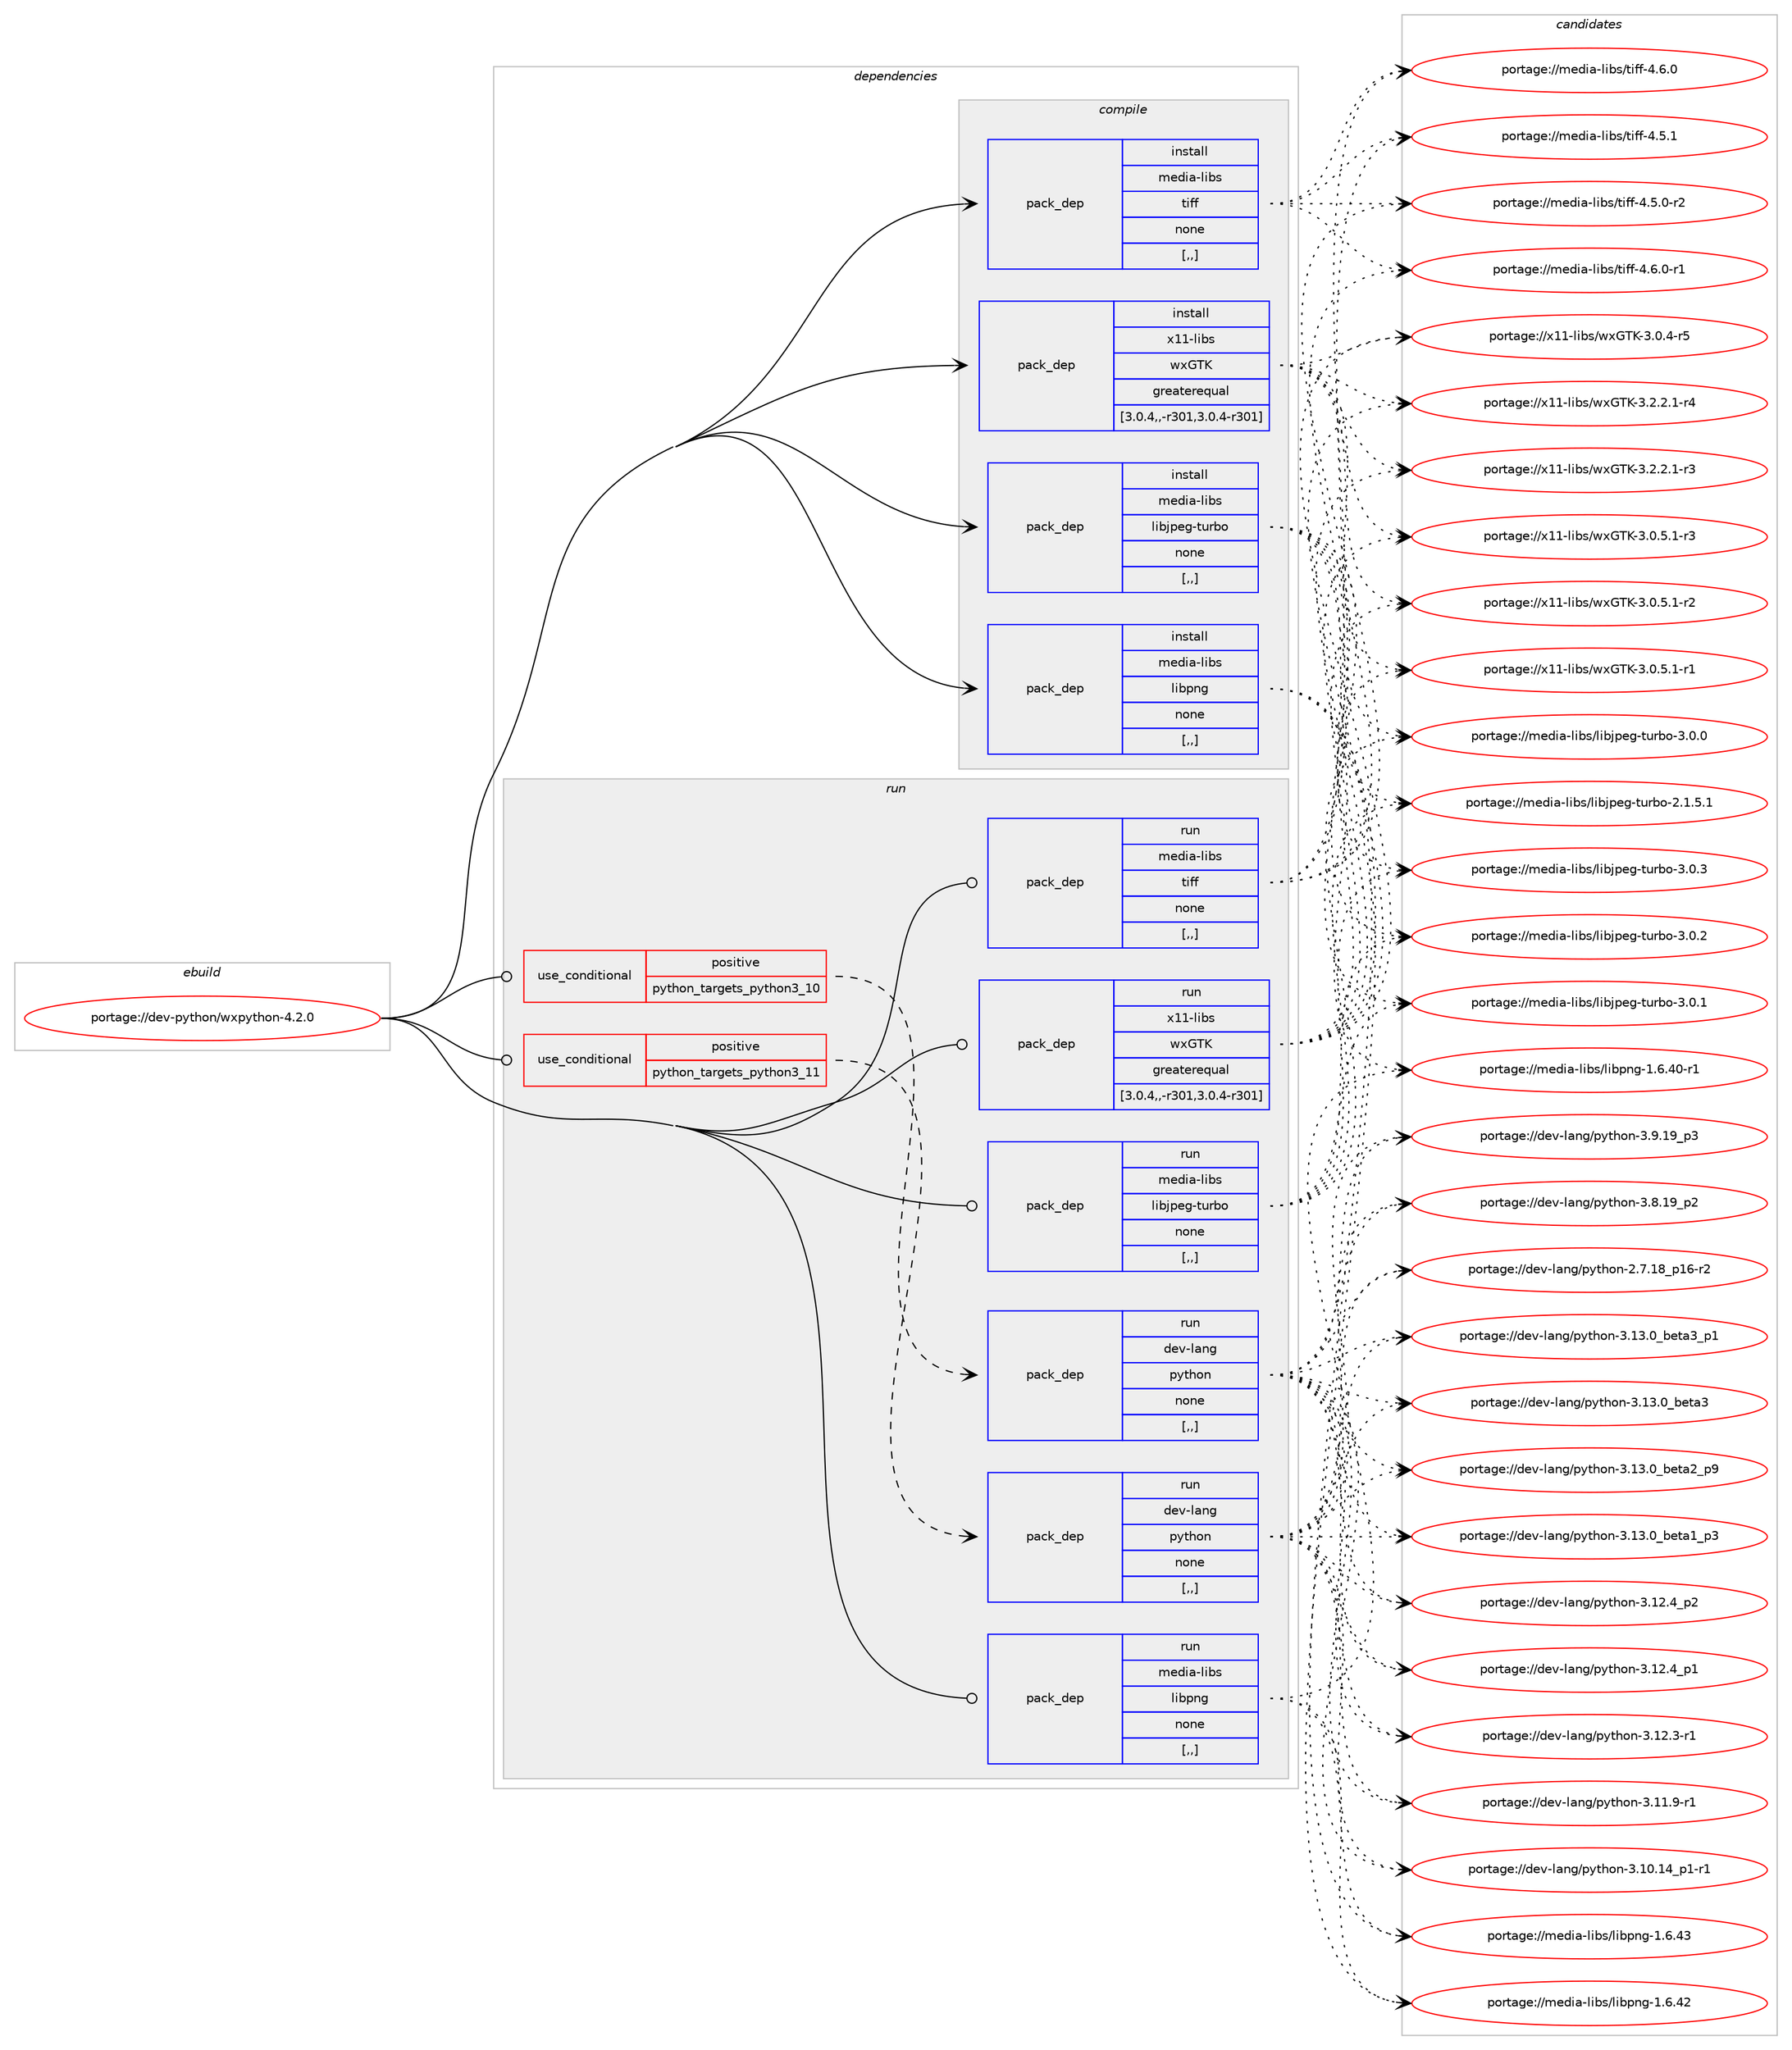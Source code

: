 digraph prolog {

# *************
# Graph options
# *************

newrank=true;
concentrate=true;
compound=true;
graph [rankdir=LR,fontname=Helvetica,fontsize=10,ranksep=1.5];#, ranksep=2.5, nodesep=0.2];
edge  [arrowhead=vee];
node  [fontname=Helvetica,fontsize=10];

# **********
# The ebuild
# **********

subgraph cluster_leftcol {
color=gray;
rank=same;
label=<<i>ebuild</i>>;
id [label="portage://dev-python/wxpython-4.2.0", color=red, width=4, href="../dev-python/wxpython-4.2.0.svg"];
}

# ****************
# The dependencies
# ****************

subgraph cluster_midcol {
color=gray;
label=<<i>dependencies</i>>;
subgraph cluster_compile {
fillcolor="#eeeeee";
style=filled;
label=<<i>compile</i>>;
subgraph pack124290 {
dependency166396 [label=<<TABLE BORDER="0" CELLBORDER="1" CELLSPACING="0" CELLPADDING="4" WIDTH="220"><TR><TD ROWSPAN="6" CELLPADDING="30">pack_dep</TD></TR><TR><TD WIDTH="110">install</TD></TR><TR><TD>media-libs</TD></TR><TR><TD>libjpeg-turbo</TD></TR><TR><TD>none</TD></TR><TR><TD>[,,]</TD></TR></TABLE>>, shape=none, color=blue];
}
id:e -> dependency166396:w [weight=20,style="solid",arrowhead="vee"];
subgraph pack124291 {
dependency166397 [label=<<TABLE BORDER="0" CELLBORDER="1" CELLSPACING="0" CELLPADDING="4" WIDTH="220"><TR><TD ROWSPAN="6" CELLPADDING="30">pack_dep</TD></TR><TR><TD WIDTH="110">install</TD></TR><TR><TD>media-libs</TD></TR><TR><TD>libpng</TD></TR><TR><TD>none</TD></TR><TR><TD>[,,]</TD></TR></TABLE>>, shape=none, color=blue];
}
id:e -> dependency166397:w [weight=20,style="solid",arrowhead="vee"];
subgraph pack124292 {
dependency166398 [label=<<TABLE BORDER="0" CELLBORDER="1" CELLSPACING="0" CELLPADDING="4" WIDTH="220"><TR><TD ROWSPAN="6" CELLPADDING="30">pack_dep</TD></TR><TR><TD WIDTH="110">install</TD></TR><TR><TD>media-libs</TD></TR><TR><TD>tiff</TD></TR><TR><TD>none</TD></TR><TR><TD>[,,]</TD></TR></TABLE>>, shape=none, color=blue];
}
id:e -> dependency166398:w [weight=20,style="solid",arrowhead="vee"];
subgraph pack124293 {
dependency166399 [label=<<TABLE BORDER="0" CELLBORDER="1" CELLSPACING="0" CELLPADDING="4" WIDTH="220"><TR><TD ROWSPAN="6" CELLPADDING="30">pack_dep</TD></TR><TR><TD WIDTH="110">install</TD></TR><TR><TD>x11-libs</TD></TR><TR><TD>wxGTK</TD></TR><TR><TD>greaterequal</TD></TR><TR><TD>[3.0.4,,-r301,3.0.4-r301]</TD></TR></TABLE>>, shape=none, color=blue];
}
id:e -> dependency166399:w [weight=20,style="solid",arrowhead="vee"];
}
subgraph cluster_compileandrun {
fillcolor="#eeeeee";
style=filled;
label=<<i>compile and run</i>>;
}
subgraph cluster_run {
fillcolor="#eeeeee";
style=filled;
label=<<i>run</i>>;
subgraph cond40845 {
dependency166400 [label=<<TABLE BORDER="0" CELLBORDER="1" CELLSPACING="0" CELLPADDING="4"><TR><TD ROWSPAN="3" CELLPADDING="10">use_conditional</TD></TR><TR><TD>positive</TD></TR><TR><TD>python_targets_python3_10</TD></TR></TABLE>>, shape=none, color=red];
subgraph pack124294 {
dependency166401 [label=<<TABLE BORDER="0" CELLBORDER="1" CELLSPACING="0" CELLPADDING="4" WIDTH="220"><TR><TD ROWSPAN="6" CELLPADDING="30">pack_dep</TD></TR><TR><TD WIDTH="110">run</TD></TR><TR><TD>dev-lang</TD></TR><TR><TD>python</TD></TR><TR><TD>none</TD></TR><TR><TD>[,,]</TD></TR></TABLE>>, shape=none, color=blue];
}
dependency166400:e -> dependency166401:w [weight=20,style="dashed",arrowhead="vee"];
}
id:e -> dependency166400:w [weight=20,style="solid",arrowhead="odot"];
subgraph cond40846 {
dependency166402 [label=<<TABLE BORDER="0" CELLBORDER="1" CELLSPACING="0" CELLPADDING="4"><TR><TD ROWSPAN="3" CELLPADDING="10">use_conditional</TD></TR><TR><TD>positive</TD></TR><TR><TD>python_targets_python3_11</TD></TR></TABLE>>, shape=none, color=red];
subgraph pack124295 {
dependency166403 [label=<<TABLE BORDER="0" CELLBORDER="1" CELLSPACING="0" CELLPADDING="4" WIDTH="220"><TR><TD ROWSPAN="6" CELLPADDING="30">pack_dep</TD></TR><TR><TD WIDTH="110">run</TD></TR><TR><TD>dev-lang</TD></TR><TR><TD>python</TD></TR><TR><TD>none</TD></TR><TR><TD>[,,]</TD></TR></TABLE>>, shape=none, color=blue];
}
dependency166402:e -> dependency166403:w [weight=20,style="dashed",arrowhead="vee"];
}
id:e -> dependency166402:w [weight=20,style="solid",arrowhead="odot"];
subgraph pack124296 {
dependency166404 [label=<<TABLE BORDER="0" CELLBORDER="1" CELLSPACING="0" CELLPADDING="4" WIDTH="220"><TR><TD ROWSPAN="6" CELLPADDING="30">pack_dep</TD></TR><TR><TD WIDTH="110">run</TD></TR><TR><TD>media-libs</TD></TR><TR><TD>libjpeg-turbo</TD></TR><TR><TD>none</TD></TR><TR><TD>[,,]</TD></TR></TABLE>>, shape=none, color=blue];
}
id:e -> dependency166404:w [weight=20,style="solid",arrowhead="odot"];
subgraph pack124297 {
dependency166405 [label=<<TABLE BORDER="0" CELLBORDER="1" CELLSPACING="0" CELLPADDING="4" WIDTH="220"><TR><TD ROWSPAN="6" CELLPADDING="30">pack_dep</TD></TR><TR><TD WIDTH="110">run</TD></TR><TR><TD>media-libs</TD></TR><TR><TD>libpng</TD></TR><TR><TD>none</TD></TR><TR><TD>[,,]</TD></TR></TABLE>>, shape=none, color=blue];
}
id:e -> dependency166405:w [weight=20,style="solid",arrowhead="odot"];
subgraph pack124298 {
dependency166406 [label=<<TABLE BORDER="0" CELLBORDER="1" CELLSPACING="0" CELLPADDING="4" WIDTH="220"><TR><TD ROWSPAN="6" CELLPADDING="30">pack_dep</TD></TR><TR><TD WIDTH="110">run</TD></TR><TR><TD>media-libs</TD></TR><TR><TD>tiff</TD></TR><TR><TD>none</TD></TR><TR><TD>[,,]</TD></TR></TABLE>>, shape=none, color=blue];
}
id:e -> dependency166406:w [weight=20,style="solid",arrowhead="odot"];
subgraph pack124299 {
dependency166407 [label=<<TABLE BORDER="0" CELLBORDER="1" CELLSPACING="0" CELLPADDING="4" WIDTH="220"><TR><TD ROWSPAN="6" CELLPADDING="30">pack_dep</TD></TR><TR><TD WIDTH="110">run</TD></TR><TR><TD>x11-libs</TD></TR><TR><TD>wxGTK</TD></TR><TR><TD>greaterequal</TD></TR><TR><TD>[3.0.4,,-r301,3.0.4-r301]</TD></TR></TABLE>>, shape=none, color=blue];
}
id:e -> dependency166407:w [weight=20,style="solid",arrowhead="odot"];
}
}

# **************
# The candidates
# **************

subgraph cluster_choices {
rank=same;
color=gray;
label=<<i>candidates</i>>;

subgraph choice124290 {
color=black;
nodesep=1;
choice10910110010597451081059811547108105981061121011034511611711498111455146484651 [label="portage://media-libs/libjpeg-turbo-3.0.3", color=red, width=4,href="../media-libs/libjpeg-turbo-3.0.3.svg"];
choice10910110010597451081059811547108105981061121011034511611711498111455146484650 [label="portage://media-libs/libjpeg-turbo-3.0.2", color=red, width=4,href="../media-libs/libjpeg-turbo-3.0.2.svg"];
choice10910110010597451081059811547108105981061121011034511611711498111455146484649 [label="portage://media-libs/libjpeg-turbo-3.0.1", color=red, width=4,href="../media-libs/libjpeg-turbo-3.0.1.svg"];
choice10910110010597451081059811547108105981061121011034511611711498111455146484648 [label="portage://media-libs/libjpeg-turbo-3.0.0", color=red, width=4,href="../media-libs/libjpeg-turbo-3.0.0.svg"];
choice109101100105974510810598115471081059810611210110345116117114981114550464946534649 [label="portage://media-libs/libjpeg-turbo-2.1.5.1", color=red, width=4,href="../media-libs/libjpeg-turbo-2.1.5.1.svg"];
dependency166396:e -> choice10910110010597451081059811547108105981061121011034511611711498111455146484651:w [style=dotted,weight="100"];
dependency166396:e -> choice10910110010597451081059811547108105981061121011034511611711498111455146484650:w [style=dotted,weight="100"];
dependency166396:e -> choice10910110010597451081059811547108105981061121011034511611711498111455146484649:w [style=dotted,weight="100"];
dependency166396:e -> choice10910110010597451081059811547108105981061121011034511611711498111455146484648:w [style=dotted,weight="100"];
dependency166396:e -> choice109101100105974510810598115471081059810611210110345116117114981114550464946534649:w [style=dotted,weight="100"];
}
subgraph choice124291 {
color=black;
nodesep=1;
choice109101100105974510810598115471081059811211010345494654465251 [label="portage://media-libs/libpng-1.6.43", color=red, width=4,href="../media-libs/libpng-1.6.43.svg"];
choice109101100105974510810598115471081059811211010345494654465250 [label="portage://media-libs/libpng-1.6.42", color=red, width=4,href="../media-libs/libpng-1.6.42.svg"];
choice1091011001059745108105981154710810598112110103454946544652484511449 [label="portage://media-libs/libpng-1.6.40-r1", color=red, width=4,href="../media-libs/libpng-1.6.40-r1.svg"];
dependency166397:e -> choice109101100105974510810598115471081059811211010345494654465251:w [style=dotted,weight="100"];
dependency166397:e -> choice109101100105974510810598115471081059811211010345494654465250:w [style=dotted,weight="100"];
dependency166397:e -> choice1091011001059745108105981154710810598112110103454946544652484511449:w [style=dotted,weight="100"];
}
subgraph choice124292 {
color=black;
nodesep=1;
choice109101100105974510810598115471161051021024552465446484511449 [label="portage://media-libs/tiff-4.6.0-r1", color=red, width=4,href="../media-libs/tiff-4.6.0-r1.svg"];
choice10910110010597451081059811547116105102102455246544648 [label="portage://media-libs/tiff-4.6.0", color=red, width=4,href="../media-libs/tiff-4.6.0.svg"];
choice10910110010597451081059811547116105102102455246534649 [label="portage://media-libs/tiff-4.5.1", color=red, width=4,href="../media-libs/tiff-4.5.1.svg"];
choice109101100105974510810598115471161051021024552465346484511450 [label="portage://media-libs/tiff-4.5.0-r2", color=red, width=4,href="../media-libs/tiff-4.5.0-r2.svg"];
dependency166398:e -> choice109101100105974510810598115471161051021024552465446484511449:w [style=dotted,weight="100"];
dependency166398:e -> choice10910110010597451081059811547116105102102455246544648:w [style=dotted,weight="100"];
dependency166398:e -> choice10910110010597451081059811547116105102102455246534649:w [style=dotted,weight="100"];
dependency166398:e -> choice109101100105974510810598115471161051021024552465346484511450:w [style=dotted,weight="100"];
}
subgraph choice124293 {
color=black;
nodesep=1;
choice120494945108105981154711912071847545514650465046494511452 [label="portage://x11-libs/wxGTK-3.2.2.1-r4", color=red, width=4,href="../x11-libs/wxGTK-3.2.2.1-r4.svg"];
choice120494945108105981154711912071847545514650465046494511451 [label="portage://x11-libs/wxGTK-3.2.2.1-r3", color=red, width=4,href="../x11-libs/wxGTK-3.2.2.1-r3.svg"];
choice120494945108105981154711912071847545514648465346494511451 [label="portage://x11-libs/wxGTK-3.0.5.1-r3", color=red, width=4,href="../x11-libs/wxGTK-3.0.5.1-r3.svg"];
choice120494945108105981154711912071847545514648465346494511450 [label="portage://x11-libs/wxGTK-3.0.5.1-r2", color=red, width=4,href="../x11-libs/wxGTK-3.0.5.1-r2.svg"];
choice120494945108105981154711912071847545514648465346494511449 [label="portage://x11-libs/wxGTK-3.0.5.1-r1", color=red, width=4,href="../x11-libs/wxGTK-3.0.5.1-r1.svg"];
choice12049494510810598115471191207184754551464846524511453 [label="portage://x11-libs/wxGTK-3.0.4-r5", color=red, width=4,href="../x11-libs/wxGTK-3.0.4-r5.svg"];
dependency166399:e -> choice120494945108105981154711912071847545514650465046494511452:w [style=dotted,weight="100"];
dependency166399:e -> choice120494945108105981154711912071847545514650465046494511451:w [style=dotted,weight="100"];
dependency166399:e -> choice120494945108105981154711912071847545514648465346494511451:w [style=dotted,weight="100"];
dependency166399:e -> choice120494945108105981154711912071847545514648465346494511450:w [style=dotted,weight="100"];
dependency166399:e -> choice120494945108105981154711912071847545514648465346494511449:w [style=dotted,weight="100"];
dependency166399:e -> choice12049494510810598115471191207184754551464846524511453:w [style=dotted,weight="100"];
}
subgraph choice124294 {
color=black;
nodesep=1;
choice10010111845108971101034711212111610411111045514649514648959810111697519511249 [label="portage://dev-lang/python-3.13.0_beta3_p1", color=red, width=4,href="../dev-lang/python-3.13.0_beta3_p1.svg"];
choice1001011184510897110103471121211161041111104551464951464895981011169751 [label="portage://dev-lang/python-3.13.0_beta3", color=red, width=4,href="../dev-lang/python-3.13.0_beta3.svg"];
choice10010111845108971101034711212111610411111045514649514648959810111697509511257 [label="portage://dev-lang/python-3.13.0_beta2_p9", color=red, width=4,href="../dev-lang/python-3.13.0_beta2_p9.svg"];
choice10010111845108971101034711212111610411111045514649514648959810111697499511251 [label="portage://dev-lang/python-3.13.0_beta1_p3", color=red, width=4,href="../dev-lang/python-3.13.0_beta1_p3.svg"];
choice100101118451089711010347112121116104111110455146495046529511250 [label="portage://dev-lang/python-3.12.4_p2", color=red, width=4,href="../dev-lang/python-3.12.4_p2.svg"];
choice100101118451089711010347112121116104111110455146495046529511249 [label="portage://dev-lang/python-3.12.4_p1", color=red, width=4,href="../dev-lang/python-3.12.4_p1.svg"];
choice100101118451089711010347112121116104111110455146495046514511449 [label="portage://dev-lang/python-3.12.3-r1", color=red, width=4,href="../dev-lang/python-3.12.3-r1.svg"];
choice100101118451089711010347112121116104111110455146494946574511449 [label="portage://dev-lang/python-3.11.9-r1", color=red, width=4,href="../dev-lang/python-3.11.9-r1.svg"];
choice100101118451089711010347112121116104111110455146494846495295112494511449 [label="portage://dev-lang/python-3.10.14_p1-r1", color=red, width=4,href="../dev-lang/python-3.10.14_p1-r1.svg"];
choice100101118451089711010347112121116104111110455146574649579511251 [label="portage://dev-lang/python-3.9.19_p3", color=red, width=4,href="../dev-lang/python-3.9.19_p3.svg"];
choice100101118451089711010347112121116104111110455146564649579511250 [label="portage://dev-lang/python-3.8.19_p2", color=red, width=4,href="../dev-lang/python-3.8.19_p2.svg"];
choice100101118451089711010347112121116104111110455046554649569511249544511450 [label="portage://dev-lang/python-2.7.18_p16-r2", color=red, width=4,href="../dev-lang/python-2.7.18_p16-r2.svg"];
dependency166401:e -> choice10010111845108971101034711212111610411111045514649514648959810111697519511249:w [style=dotted,weight="100"];
dependency166401:e -> choice1001011184510897110103471121211161041111104551464951464895981011169751:w [style=dotted,weight="100"];
dependency166401:e -> choice10010111845108971101034711212111610411111045514649514648959810111697509511257:w [style=dotted,weight="100"];
dependency166401:e -> choice10010111845108971101034711212111610411111045514649514648959810111697499511251:w [style=dotted,weight="100"];
dependency166401:e -> choice100101118451089711010347112121116104111110455146495046529511250:w [style=dotted,weight="100"];
dependency166401:e -> choice100101118451089711010347112121116104111110455146495046529511249:w [style=dotted,weight="100"];
dependency166401:e -> choice100101118451089711010347112121116104111110455146495046514511449:w [style=dotted,weight="100"];
dependency166401:e -> choice100101118451089711010347112121116104111110455146494946574511449:w [style=dotted,weight="100"];
dependency166401:e -> choice100101118451089711010347112121116104111110455146494846495295112494511449:w [style=dotted,weight="100"];
dependency166401:e -> choice100101118451089711010347112121116104111110455146574649579511251:w [style=dotted,weight="100"];
dependency166401:e -> choice100101118451089711010347112121116104111110455146564649579511250:w [style=dotted,weight="100"];
dependency166401:e -> choice100101118451089711010347112121116104111110455046554649569511249544511450:w [style=dotted,weight="100"];
}
subgraph choice124295 {
color=black;
nodesep=1;
choice10010111845108971101034711212111610411111045514649514648959810111697519511249 [label="portage://dev-lang/python-3.13.0_beta3_p1", color=red, width=4,href="../dev-lang/python-3.13.0_beta3_p1.svg"];
choice1001011184510897110103471121211161041111104551464951464895981011169751 [label="portage://dev-lang/python-3.13.0_beta3", color=red, width=4,href="../dev-lang/python-3.13.0_beta3.svg"];
choice10010111845108971101034711212111610411111045514649514648959810111697509511257 [label="portage://dev-lang/python-3.13.0_beta2_p9", color=red, width=4,href="../dev-lang/python-3.13.0_beta2_p9.svg"];
choice10010111845108971101034711212111610411111045514649514648959810111697499511251 [label="portage://dev-lang/python-3.13.0_beta1_p3", color=red, width=4,href="../dev-lang/python-3.13.0_beta1_p3.svg"];
choice100101118451089711010347112121116104111110455146495046529511250 [label="portage://dev-lang/python-3.12.4_p2", color=red, width=4,href="../dev-lang/python-3.12.4_p2.svg"];
choice100101118451089711010347112121116104111110455146495046529511249 [label="portage://dev-lang/python-3.12.4_p1", color=red, width=4,href="../dev-lang/python-3.12.4_p1.svg"];
choice100101118451089711010347112121116104111110455146495046514511449 [label="portage://dev-lang/python-3.12.3-r1", color=red, width=4,href="../dev-lang/python-3.12.3-r1.svg"];
choice100101118451089711010347112121116104111110455146494946574511449 [label="portage://dev-lang/python-3.11.9-r1", color=red, width=4,href="../dev-lang/python-3.11.9-r1.svg"];
choice100101118451089711010347112121116104111110455146494846495295112494511449 [label="portage://dev-lang/python-3.10.14_p1-r1", color=red, width=4,href="../dev-lang/python-3.10.14_p1-r1.svg"];
choice100101118451089711010347112121116104111110455146574649579511251 [label="portage://dev-lang/python-3.9.19_p3", color=red, width=4,href="../dev-lang/python-3.9.19_p3.svg"];
choice100101118451089711010347112121116104111110455146564649579511250 [label="portage://dev-lang/python-3.8.19_p2", color=red, width=4,href="../dev-lang/python-3.8.19_p2.svg"];
choice100101118451089711010347112121116104111110455046554649569511249544511450 [label="portage://dev-lang/python-2.7.18_p16-r2", color=red, width=4,href="../dev-lang/python-2.7.18_p16-r2.svg"];
dependency166403:e -> choice10010111845108971101034711212111610411111045514649514648959810111697519511249:w [style=dotted,weight="100"];
dependency166403:e -> choice1001011184510897110103471121211161041111104551464951464895981011169751:w [style=dotted,weight="100"];
dependency166403:e -> choice10010111845108971101034711212111610411111045514649514648959810111697509511257:w [style=dotted,weight="100"];
dependency166403:e -> choice10010111845108971101034711212111610411111045514649514648959810111697499511251:w [style=dotted,weight="100"];
dependency166403:e -> choice100101118451089711010347112121116104111110455146495046529511250:w [style=dotted,weight="100"];
dependency166403:e -> choice100101118451089711010347112121116104111110455146495046529511249:w [style=dotted,weight="100"];
dependency166403:e -> choice100101118451089711010347112121116104111110455146495046514511449:w [style=dotted,weight="100"];
dependency166403:e -> choice100101118451089711010347112121116104111110455146494946574511449:w [style=dotted,weight="100"];
dependency166403:e -> choice100101118451089711010347112121116104111110455146494846495295112494511449:w [style=dotted,weight="100"];
dependency166403:e -> choice100101118451089711010347112121116104111110455146574649579511251:w [style=dotted,weight="100"];
dependency166403:e -> choice100101118451089711010347112121116104111110455146564649579511250:w [style=dotted,weight="100"];
dependency166403:e -> choice100101118451089711010347112121116104111110455046554649569511249544511450:w [style=dotted,weight="100"];
}
subgraph choice124296 {
color=black;
nodesep=1;
choice10910110010597451081059811547108105981061121011034511611711498111455146484651 [label="portage://media-libs/libjpeg-turbo-3.0.3", color=red, width=4,href="../media-libs/libjpeg-turbo-3.0.3.svg"];
choice10910110010597451081059811547108105981061121011034511611711498111455146484650 [label="portage://media-libs/libjpeg-turbo-3.0.2", color=red, width=4,href="../media-libs/libjpeg-turbo-3.0.2.svg"];
choice10910110010597451081059811547108105981061121011034511611711498111455146484649 [label="portage://media-libs/libjpeg-turbo-3.0.1", color=red, width=4,href="../media-libs/libjpeg-turbo-3.0.1.svg"];
choice10910110010597451081059811547108105981061121011034511611711498111455146484648 [label="portage://media-libs/libjpeg-turbo-3.0.0", color=red, width=4,href="../media-libs/libjpeg-turbo-3.0.0.svg"];
choice109101100105974510810598115471081059810611210110345116117114981114550464946534649 [label="portage://media-libs/libjpeg-turbo-2.1.5.1", color=red, width=4,href="../media-libs/libjpeg-turbo-2.1.5.1.svg"];
dependency166404:e -> choice10910110010597451081059811547108105981061121011034511611711498111455146484651:w [style=dotted,weight="100"];
dependency166404:e -> choice10910110010597451081059811547108105981061121011034511611711498111455146484650:w [style=dotted,weight="100"];
dependency166404:e -> choice10910110010597451081059811547108105981061121011034511611711498111455146484649:w [style=dotted,weight="100"];
dependency166404:e -> choice10910110010597451081059811547108105981061121011034511611711498111455146484648:w [style=dotted,weight="100"];
dependency166404:e -> choice109101100105974510810598115471081059810611210110345116117114981114550464946534649:w [style=dotted,weight="100"];
}
subgraph choice124297 {
color=black;
nodesep=1;
choice109101100105974510810598115471081059811211010345494654465251 [label="portage://media-libs/libpng-1.6.43", color=red, width=4,href="../media-libs/libpng-1.6.43.svg"];
choice109101100105974510810598115471081059811211010345494654465250 [label="portage://media-libs/libpng-1.6.42", color=red, width=4,href="../media-libs/libpng-1.6.42.svg"];
choice1091011001059745108105981154710810598112110103454946544652484511449 [label="portage://media-libs/libpng-1.6.40-r1", color=red, width=4,href="../media-libs/libpng-1.6.40-r1.svg"];
dependency166405:e -> choice109101100105974510810598115471081059811211010345494654465251:w [style=dotted,weight="100"];
dependency166405:e -> choice109101100105974510810598115471081059811211010345494654465250:w [style=dotted,weight="100"];
dependency166405:e -> choice1091011001059745108105981154710810598112110103454946544652484511449:w [style=dotted,weight="100"];
}
subgraph choice124298 {
color=black;
nodesep=1;
choice109101100105974510810598115471161051021024552465446484511449 [label="portage://media-libs/tiff-4.6.0-r1", color=red, width=4,href="../media-libs/tiff-4.6.0-r1.svg"];
choice10910110010597451081059811547116105102102455246544648 [label="portage://media-libs/tiff-4.6.0", color=red, width=4,href="../media-libs/tiff-4.6.0.svg"];
choice10910110010597451081059811547116105102102455246534649 [label="portage://media-libs/tiff-4.5.1", color=red, width=4,href="../media-libs/tiff-4.5.1.svg"];
choice109101100105974510810598115471161051021024552465346484511450 [label="portage://media-libs/tiff-4.5.0-r2", color=red, width=4,href="../media-libs/tiff-4.5.0-r2.svg"];
dependency166406:e -> choice109101100105974510810598115471161051021024552465446484511449:w [style=dotted,weight="100"];
dependency166406:e -> choice10910110010597451081059811547116105102102455246544648:w [style=dotted,weight="100"];
dependency166406:e -> choice10910110010597451081059811547116105102102455246534649:w [style=dotted,weight="100"];
dependency166406:e -> choice109101100105974510810598115471161051021024552465346484511450:w [style=dotted,weight="100"];
}
subgraph choice124299 {
color=black;
nodesep=1;
choice120494945108105981154711912071847545514650465046494511452 [label="portage://x11-libs/wxGTK-3.2.2.1-r4", color=red, width=4,href="../x11-libs/wxGTK-3.2.2.1-r4.svg"];
choice120494945108105981154711912071847545514650465046494511451 [label="portage://x11-libs/wxGTK-3.2.2.1-r3", color=red, width=4,href="../x11-libs/wxGTK-3.2.2.1-r3.svg"];
choice120494945108105981154711912071847545514648465346494511451 [label="portage://x11-libs/wxGTK-3.0.5.1-r3", color=red, width=4,href="../x11-libs/wxGTK-3.0.5.1-r3.svg"];
choice120494945108105981154711912071847545514648465346494511450 [label="portage://x11-libs/wxGTK-3.0.5.1-r2", color=red, width=4,href="../x11-libs/wxGTK-3.0.5.1-r2.svg"];
choice120494945108105981154711912071847545514648465346494511449 [label="portage://x11-libs/wxGTK-3.0.5.1-r1", color=red, width=4,href="../x11-libs/wxGTK-3.0.5.1-r1.svg"];
choice12049494510810598115471191207184754551464846524511453 [label="portage://x11-libs/wxGTK-3.0.4-r5", color=red, width=4,href="../x11-libs/wxGTK-3.0.4-r5.svg"];
dependency166407:e -> choice120494945108105981154711912071847545514650465046494511452:w [style=dotted,weight="100"];
dependency166407:e -> choice120494945108105981154711912071847545514650465046494511451:w [style=dotted,weight="100"];
dependency166407:e -> choice120494945108105981154711912071847545514648465346494511451:w [style=dotted,weight="100"];
dependency166407:e -> choice120494945108105981154711912071847545514648465346494511450:w [style=dotted,weight="100"];
dependency166407:e -> choice120494945108105981154711912071847545514648465346494511449:w [style=dotted,weight="100"];
dependency166407:e -> choice12049494510810598115471191207184754551464846524511453:w [style=dotted,weight="100"];
}
}

}
